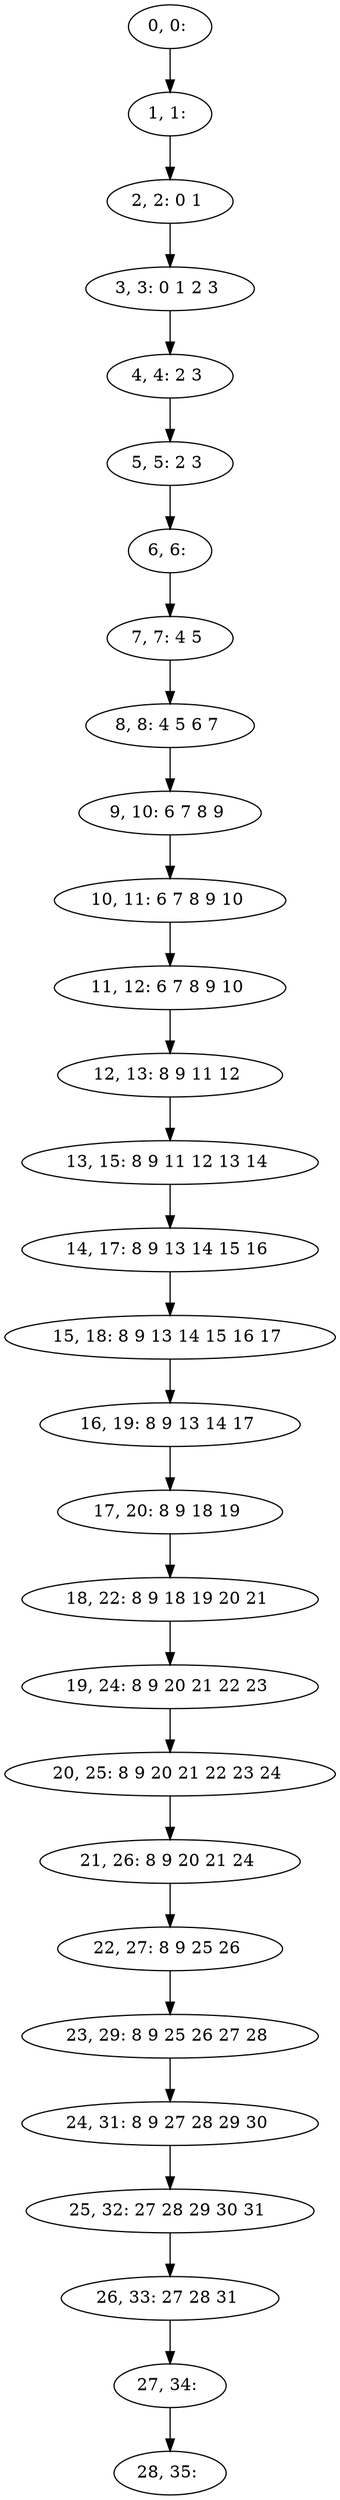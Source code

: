 digraph G {
0[label="0, 0: "];
1[label="1, 1: "];
2[label="2, 2: 0 1 "];
3[label="3, 3: 0 1 2 3 "];
4[label="4, 4: 2 3 "];
5[label="5, 5: 2 3 "];
6[label="6, 6: "];
7[label="7, 7: 4 5 "];
8[label="8, 8: 4 5 6 7 "];
9[label="9, 10: 6 7 8 9 "];
10[label="10, 11: 6 7 8 9 10 "];
11[label="11, 12: 6 7 8 9 10 "];
12[label="12, 13: 8 9 11 12 "];
13[label="13, 15: 8 9 11 12 13 14 "];
14[label="14, 17: 8 9 13 14 15 16 "];
15[label="15, 18: 8 9 13 14 15 16 17 "];
16[label="16, 19: 8 9 13 14 17 "];
17[label="17, 20: 8 9 18 19 "];
18[label="18, 22: 8 9 18 19 20 21 "];
19[label="19, 24: 8 9 20 21 22 23 "];
20[label="20, 25: 8 9 20 21 22 23 24 "];
21[label="21, 26: 8 9 20 21 24 "];
22[label="22, 27: 8 9 25 26 "];
23[label="23, 29: 8 9 25 26 27 28 "];
24[label="24, 31: 8 9 27 28 29 30 "];
25[label="25, 32: 27 28 29 30 31 "];
26[label="26, 33: 27 28 31 "];
27[label="27, 34: "];
28[label="28, 35: "];
0->1 ;
1->2 ;
2->3 ;
3->4 ;
4->5 ;
5->6 ;
6->7 ;
7->8 ;
8->9 ;
9->10 ;
10->11 ;
11->12 ;
12->13 ;
13->14 ;
14->15 ;
15->16 ;
16->17 ;
17->18 ;
18->19 ;
19->20 ;
20->21 ;
21->22 ;
22->23 ;
23->24 ;
24->25 ;
25->26 ;
26->27 ;
27->28 ;
}
